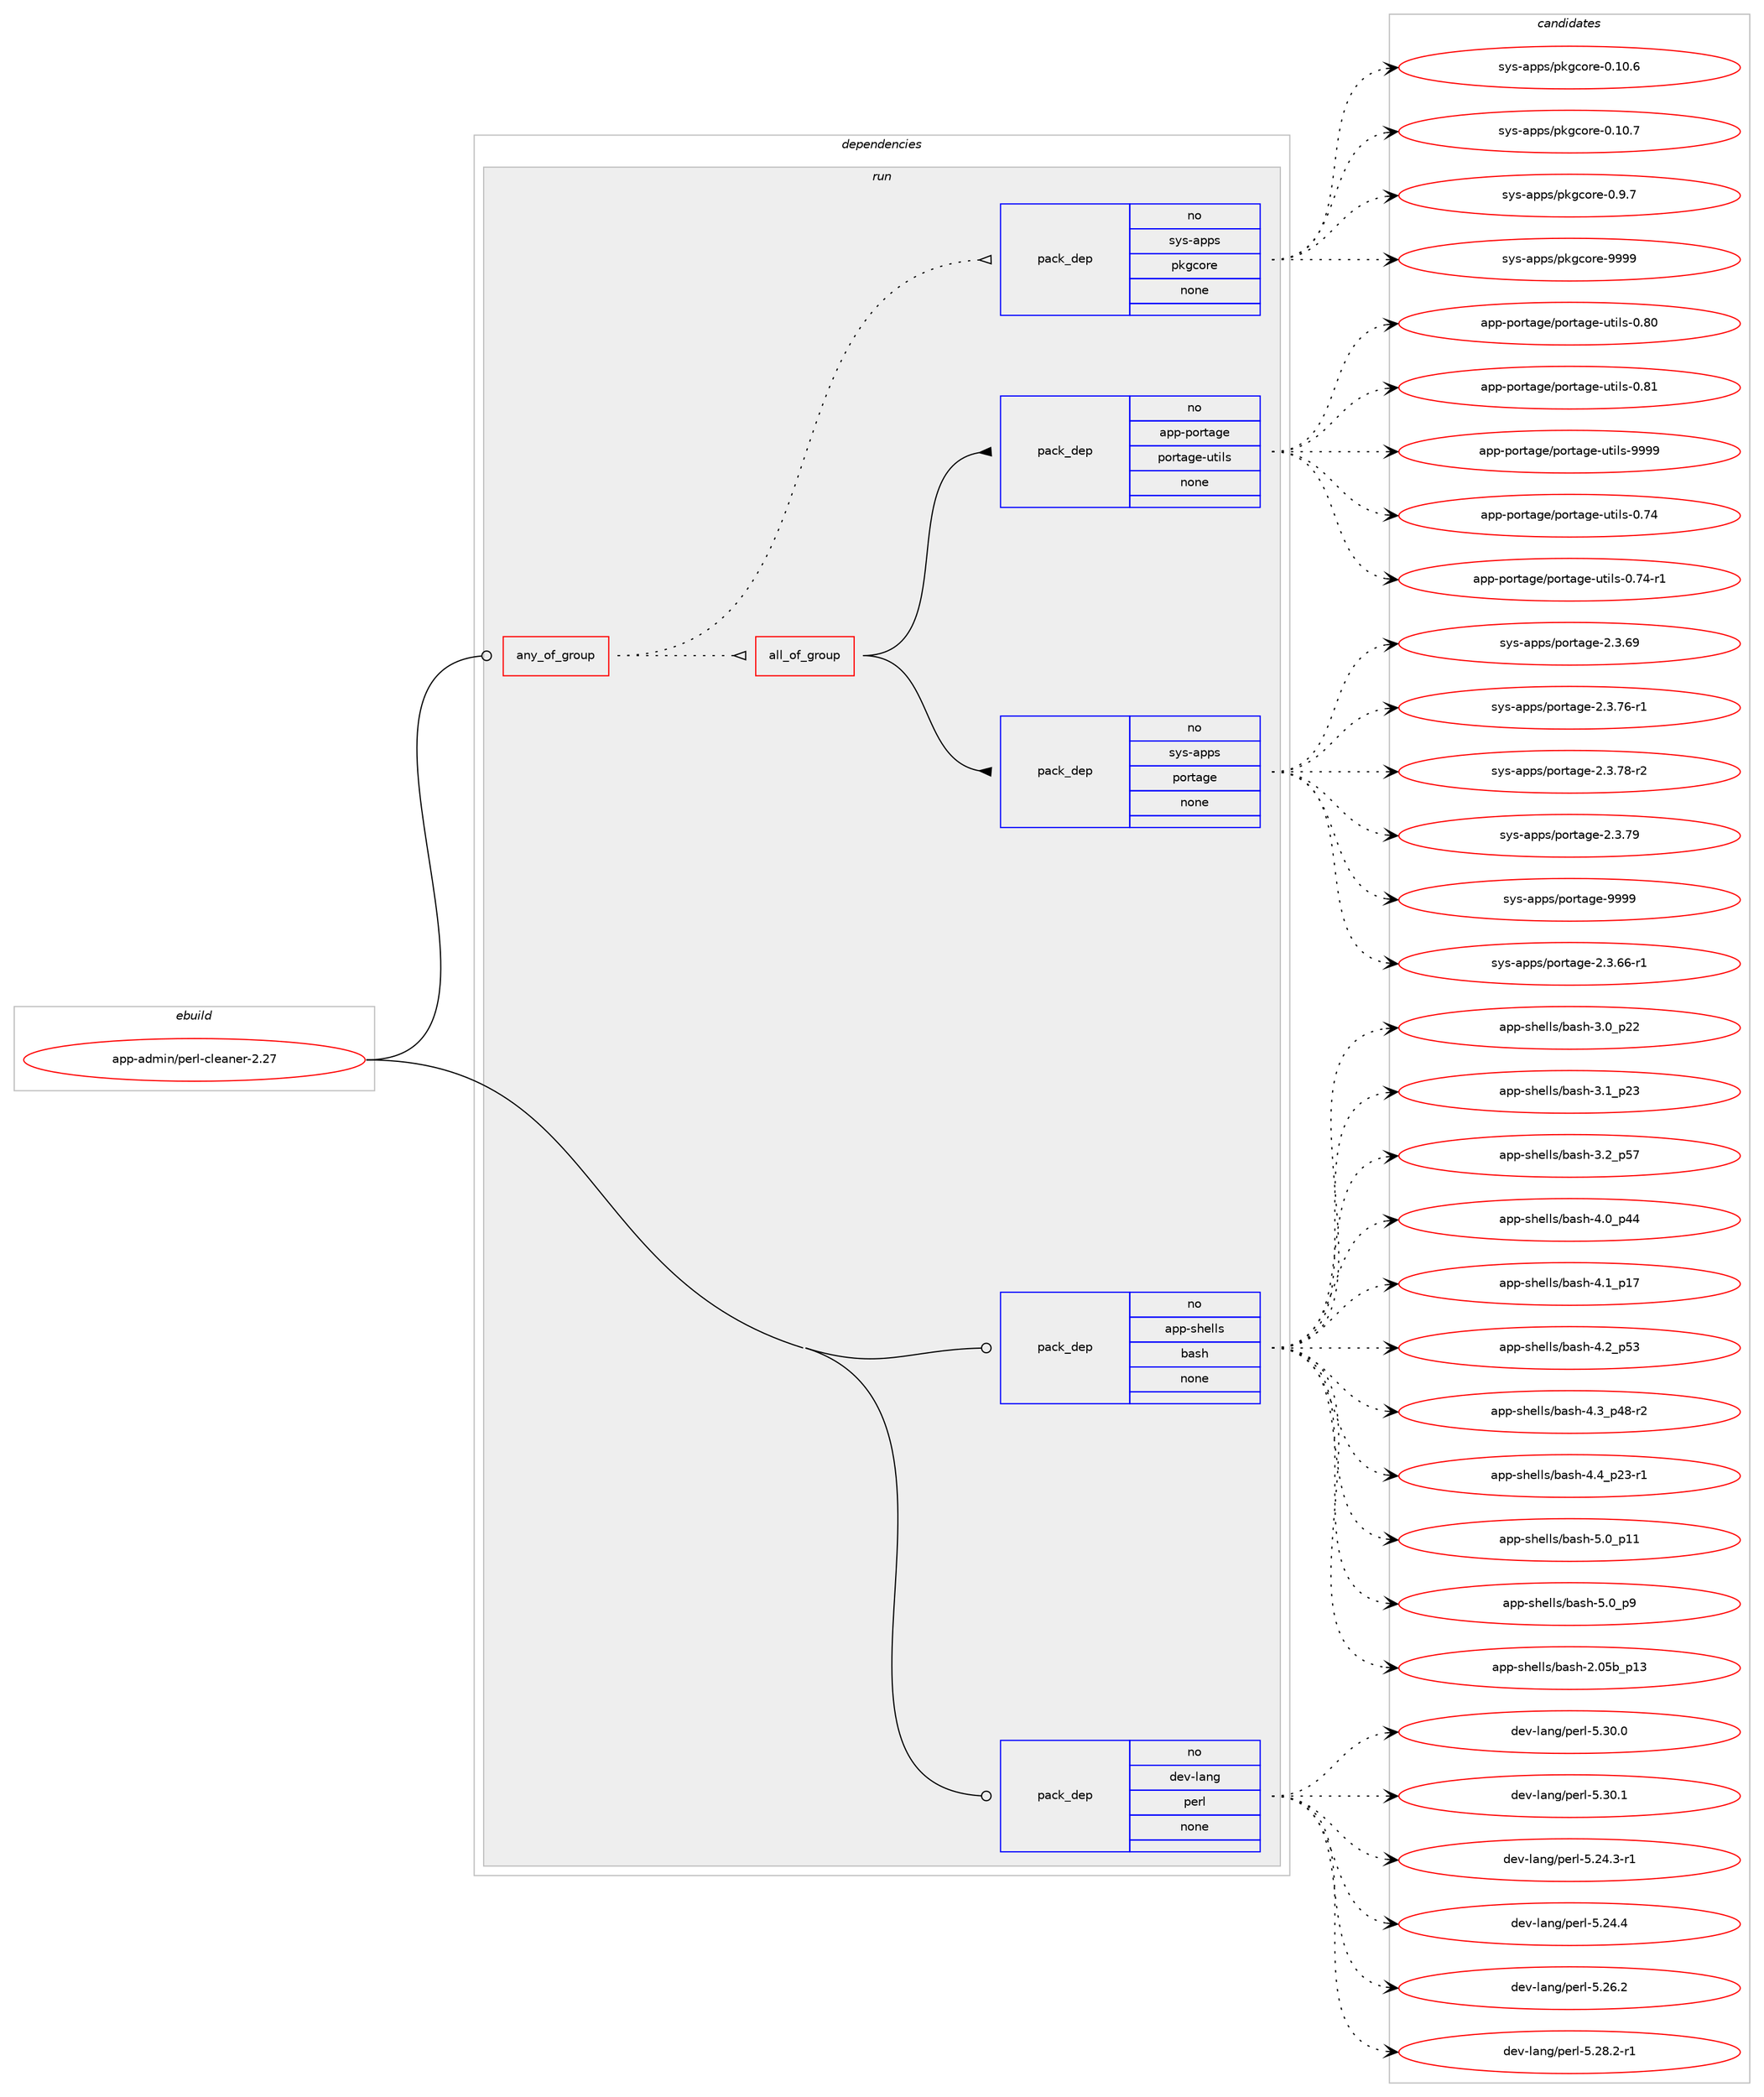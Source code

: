 digraph prolog {

# *************
# Graph options
# *************

newrank=true;
concentrate=true;
compound=true;
graph [rankdir=LR,fontname=Helvetica,fontsize=10,ranksep=1.5];#, ranksep=2.5, nodesep=0.2];
edge  [arrowhead=vee];
node  [fontname=Helvetica,fontsize=10];

# **********
# The ebuild
# **********

subgraph cluster_leftcol {
color=gray;
rank=same;
label=<<i>ebuild</i>>;
id [label="app-admin/perl-cleaner-2.27", color=red, width=4, href="../app-admin/perl-cleaner-2.27.svg"];
}

# ****************
# The dependencies
# ****************

subgraph cluster_midcol {
color=gray;
label=<<i>dependencies</i>>;
subgraph cluster_compile {
fillcolor="#eeeeee";
style=filled;
label=<<i>compile</i>>;
}
subgraph cluster_compileandrun {
fillcolor="#eeeeee";
style=filled;
label=<<i>compile and run</i>>;
}
subgraph cluster_run {
fillcolor="#eeeeee";
style=filled;
label=<<i>run</i>>;
subgraph any8226 {
dependency468374 [label=<<TABLE BORDER="0" CELLBORDER="1" CELLSPACING="0" CELLPADDING="4"><TR><TD CELLPADDING="10">any_of_group</TD></TR></TABLE>>, shape=none, color=red];subgraph all301 {
dependency468375 [label=<<TABLE BORDER="0" CELLBORDER="1" CELLSPACING="0" CELLPADDING="4"><TR><TD CELLPADDING="10">all_of_group</TD></TR></TABLE>>, shape=none, color=red];subgraph pack348550 {
dependency468376 [label=<<TABLE BORDER="0" CELLBORDER="1" CELLSPACING="0" CELLPADDING="4" WIDTH="220"><TR><TD ROWSPAN="6" CELLPADDING="30">pack_dep</TD></TR><TR><TD WIDTH="110">no</TD></TR><TR><TD>sys-apps</TD></TR><TR><TD>portage</TD></TR><TR><TD>none</TD></TR><TR><TD></TD></TR></TABLE>>, shape=none, color=blue];
}
dependency468375:e -> dependency468376:w [weight=20,style="solid",arrowhead="inv"];
subgraph pack348551 {
dependency468377 [label=<<TABLE BORDER="0" CELLBORDER="1" CELLSPACING="0" CELLPADDING="4" WIDTH="220"><TR><TD ROWSPAN="6" CELLPADDING="30">pack_dep</TD></TR><TR><TD WIDTH="110">no</TD></TR><TR><TD>app-portage</TD></TR><TR><TD>portage-utils</TD></TR><TR><TD>none</TD></TR><TR><TD></TD></TR></TABLE>>, shape=none, color=blue];
}
dependency468375:e -> dependency468377:w [weight=20,style="solid",arrowhead="inv"];
}
dependency468374:e -> dependency468375:w [weight=20,style="dotted",arrowhead="oinv"];
subgraph pack348552 {
dependency468378 [label=<<TABLE BORDER="0" CELLBORDER="1" CELLSPACING="0" CELLPADDING="4" WIDTH="220"><TR><TD ROWSPAN="6" CELLPADDING="30">pack_dep</TD></TR><TR><TD WIDTH="110">no</TD></TR><TR><TD>sys-apps</TD></TR><TR><TD>pkgcore</TD></TR><TR><TD>none</TD></TR><TR><TD></TD></TR></TABLE>>, shape=none, color=blue];
}
dependency468374:e -> dependency468378:w [weight=20,style="dotted",arrowhead="oinv"];
}
id:e -> dependency468374:w [weight=20,style="solid",arrowhead="odot"];
subgraph pack348553 {
dependency468379 [label=<<TABLE BORDER="0" CELLBORDER="1" CELLSPACING="0" CELLPADDING="4" WIDTH="220"><TR><TD ROWSPAN="6" CELLPADDING="30">pack_dep</TD></TR><TR><TD WIDTH="110">no</TD></TR><TR><TD>app-shells</TD></TR><TR><TD>bash</TD></TR><TR><TD>none</TD></TR><TR><TD></TD></TR></TABLE>>, shape=none, color=blue];
}
id:e -> dependency468379:w [weight=20,style="solid",arrowhead="odot"];
subgraph pack348554 {
dependency468380 [label=<<TABLE BORDER="0" CELLBORDER="1" CELLSPACING="0" CELLPADDING="4" WIDTH="220"><TR><TD ROWSPAN="6" CELLPADDING="30">pack_dep</TD></TR><TR><TD WIDTH="110">no</TD></TR><TR><TD>dev-lang</TD></TR><TR><TD>perl</TD></TR><TR><TD>none</TD></TR><TR><TD></TD></TR></TABLE>>, shape=none, color=blue];
}
id:e -> dependency468380:w [weight=20,style="solid",arrowhead="odot"];
}
}

# **************
# The candidates
# **************

subgraph cluster_choices {
rank=same;
color=gray;
label=<<i>candidates</i>>;

subgraph choice348550 {
color=black;
nodesep=1;
choice11512111545971121121154711211111411697103101455046514654544511449 [label="sys-apps/portage-2.3.66-r1", color=red, width=4,href="../sys-apps/portage-2.3.66-r1.svg"];
choice1151211154597112112115471121111141169710310145504651465457 [label="sys-apps/portage-2.3.69", color=red, width=4,href="../sys-apps/portage-2.3.69.svg"];
choice11512111545971121121154711211111411697103101455046514655544511449 [label="sys-apps/portage-2.3.76-r1", color=red, width=4,href="../sys-apps/portage-2.3.76-r1.svg"];
choice11512111545971121121154711211111411697103101455046514655564511450 [label="sys-apps/portage-2.3.78-r2", color=red, width=4,href="../sys-apps/portage-2.3.78-r2.svg"];
choice1151211154597112112115471121111141169710310145504651465557 [label="sys-apps/portage-2.3.79", color=red, width=4,href="../sys-apps/portage-2.3.79.svg"];
choice115121115459711211211547112111114116971031014557575757 [label="sys-apps/portage-9999", color=red, width=4,href="../sys-apps/portage-9999.svg"];
dependency468376:e -> choice11512111545971121121154711211111411697103101455046514654544511449:w [style=dotted,weight="100"];
dependency468376:e -> choice1151211154597112112115471121111141169710310145504651465457:w [style=dotted,weight="100"];
dependency468376:e -> choice11512111545971121121154711211111411697103101455046514655544511449:w [style=dotted,weight="100"];
dependency468376:e -> choice11512111545971121121154711211111411697103101455046514655564511450:w [style=dotted,weight="100"];
dependency468376:e -> choice1151211154597112112115471121111141169710310145504651465557:w [style=dotted,weight="100"];
dependency468376:e -> choice115121115459711211211547112111114116971031014557575757:w [style=dotted,weight="100"];
}
subgraph choice348551 {
color=black;
nodesep=1;
choice9711211245112111114116971031014711211111411697103101451171161051081154548465552 [label="app-portage/portage-utils-0.74", color=red, width=4,href="../app-portage/portage-utils-0.74.svg"];
choice97112112451121111141169710310147112111114116971031014511711610510811545484655524511449 [label="app-portage/portage-utils-0.74-r1", color=red, width=4,href="../app-portage/portage-utils-0.74-r1.svg"];
choice9711211245112111114116971031014711211111411697103101451171161051081154548465648 [label="app-portage/portage-utils-0.80", color=red, width=4,href="../app-portage/portage-utils-0.80.svg"];
choice9711211245112111114116971031014711211111411697103101451171161051081154548465649 [label="app-portage/portage-utils-0.81", color=red, width=4,href="../app-portage/portage-utils-0.81.svg"];
choice9711211245112111114116971031014711211111411697103101451171161051081154557575757 [label="app-portage/portage-utils-9999", color=red, width=4,href="../app-portage/portage-utils-9999.svg"];
dependency468377:e -> choice9711211245112111114116971031014711211111411697103101451171161051081154548465552:w [style=dotted,weight="100"];
dependency468377:e -> choice97112112451121111141169710310147112111114116971031014511711610510811545484655524511449:w [style=dotted,weight="100"];
dependency468377:e -> choice9711211245112111114116971031014711211111411697103101451171161051081154548465648:w [style=dotted,weight="100"];
dependency468377:e -> choice9711211245112111114116971031014711211111411697103101451171161051081154548465649:w [style=dotted,weight="100"];
dependency468377:e -> choice9711211245112111114116971031014711211111411697103101451171161051081154557575757:w [style=dotted,weight="100"];
}
subgraph choice348552 {
color=black;
nodesep=1;
choice1151211154597112112115471121071039911111410145484649484654 [label="sys-apps/pkgcore-0.10.6", color=red, width=4,href="../sys-apps/pkgcore-0.10.6.svg"];
choice1151211154597112112115471121071039911111410145484649484655 [label="sys-apps/pkgcore-0.10.7", color=red, width=4,href="../sys-apps/pkgcore-0.10.7.svg"];
choice11512111545971121121154711210710399111114101454846574655 [label="sys-apps/pkgcore-0.9.7", color=red, width=4,href="../sys-apps/pkgcore-0.9.7.svg"];
choice115121115459711211211547112107103991111141014557575757 [label="sys-apps/pkgcore-9999", color=red, width=4,href="../sys-apps/pkgcore-9999.svg"];
dependency468378:e -> choice1151211154597112112115471121071039911111410145484649484654:w [style=dotted,weight="100"];
dependency468378:e -> choice1151211154597112112115471121071039911111410145484649484655:w [style=dotted,weight="100"];
dependency468378:e -> choice11512111545971121121154711210710399111114101454846574655:w [style=dotted,weight="100"];
dependency468378:e -> choice115121115459711211211547112107103991111141014557575757:w [style=dotted,weight="100"];
}
subgraph choice348553 {
color=black;
nodesep=1;
choice9711211245115104101108108115479897115104455046485398951124951 [label="app-shells/bash-2.05b_p13", color=red, width=4,href="../app-shells/bash-2.05b_p13.svg"];
choice971121124511510410110810811547989711510445514648951125050 [label="app-shells/bash-3.0_p22", color=red, width=4,href="../app-shells/bash-3.0_p22.svg"];
choice971121124511510410110810811547989711510445514649951125051 [label="app-shells/bash-3.1_p23", color=red, width=4,href="../app-shells/bash-3.1_p23.svg"];
choice971121124511510410110810811547989711510445514650951125355 [label="app-shells/bash-3.2_p57", color=red, width=4,href="../app-shells/bash-3.2_p57.svg"];
choice971121124511510410110810811547989711510445524648951125252 [label="app-shells/bash-4.0_p44", color=red, width=4,href="../app-shells/bash-4.0_p44.svg"];
choice971121124511510410110810811547989711510445524649951124955 [label="app-shells/bash-4.1_p17", color=red, width=4,href="../app-shells/bash-4.1_p17.svg"];
choice971121124511510410110810811547989711510445524650951125351 [label="app-shells/bash-4.2_p53", color=red, width=4,href="../app-shells/bash-4.2_p53.svg"];
choice9711211245115104101108108115479897115104455246519511252564511450 [label="app-shells/bash-4.3_p48-r2", color=red, width=4,href="../app-shells/bash-4.3_p48-r2.svg"];
choice9711211245115104101108108115479897115104455246529511250514511449 [label="app-shells/bash-4.4_p23-r1", color=red, width=4,href="../app-shells/bash-4.4_p23-r1.svg"];
choice971121124511510410110810811547989711510445534648951124949 [label="app-shells/bash-5.0_p11", color=red, width=4,href="../app-shells/bash-5.0_p11.svg"];
choice9711211245115104101108108115479897115104455346489511257 [label="app-shells/bash-5.0_p9", color=red, width=4,href="../app-shells/bash-5.0_p9.svg"];
dependency468379:e -> choice9711211245115104101108108115479897115104455046485398951124951:w [style=dotted,weight="100"];
dependency468379:e -> choice971121124511510410110810811547989711510445514648951125050:w [style=dotted,weight="100"];
dependency468379:e -> choice971121124511510410110810811547989711510445514649951125051:w [style=dotted,weight="100"];
dependency468379:e -> choice971121124511510410110810811547989711510445514650951125355:w [style=dotted,weight="100"];
dependency468379:e -> choice971121124511510410110810811547989711510445524648951125252:w [style=dotted,weight="100"];
dependency468379:e -> choice971121124511510410110810811547989711510445524649951124955:w [style=dotted,weight="100"];
dependency468379:e -> choice971121124511510410110810811547989711510445524650951125351:w [style=dotted,weight="100"];
dependency468379:e -> choice9711211245115104101108108115479897115104455246519511252564511450:w [style=dotted,weight="100"];
dependency468379:e -> choice9711211245115104101108108115479897115104455246529511250514511449:w [style=dotted,weight="100"];
dependency468379:e -> choice971121124511510410110810811547989711510445534648951124949:w [style=dotted,weight="100"];
dependency468379:e -> choice9711211245115104101108108115479897115104455346489511257:w [style=dotted,weight="100"];
}
subgraph choice348554 {
color=black;
nodesep=1;
choice100101118451089711010347112101114108455346505246514511449 [label="dev-lang/perl-5.24.3-r1", color=red, width=4,href="../dev-lang/perl-5.24.3-r1.svg"];
choice10010111845108971101034711210111410845534650524652 [label="dev-lang/perl-5.24.4", color=red, width=4,href="../dev-lang/perl-5.24.4.svg"];
choice10010111845108971101034711210111410845534650544650 [label="dev-lang/perl-5.26.2", color=red, width=4,href="../dev-lang/perl-5.26.2.svg"];
choice100101118451089711010347112101114108455346505646504511449 [label="dev-lang/perl-5.28.2-r1", color=red, width=4,href="../dev-lang/perl-5.28.2-r1.svg"];
choice10010111845108971101034711210111410845534651484648 [label="dev-lang/perl-5.30.0", color=red, width=4,href="../dev-lang/perl-5.30.0.svg"];
choice10010111845108971101034711210111410845534651484649 [label="dev-lang/perl-5.30.1", color=red, width=4,href="../dev-lang/perl-5.30.1.svg"];
dependency468380:e -> choice100101118451089711010347112101114108455346505246514511449:w [style=dotted,weight="100"];
dependency468380:e -> choice10010111845108971101034711210111410845534650524652:w [style=dotted,weight="100"];
dependency468380:e -> choice10010111845108971101034711210111410845534650544650:w [style=dotted,weight="100"];
dependency468380:e -> choice100101118451089711010347112101114108455346505646504511449:w [style=dotted,weight="100"];
dependency468380:e -> choice10010111845108971101034711210111410845534651484648:w [style=dotted,weight="100"];
dependency468380:e -> choice10010111845108971101034711210111410845534651484649:w [style=dotted,weight="100"];
}
}

}
